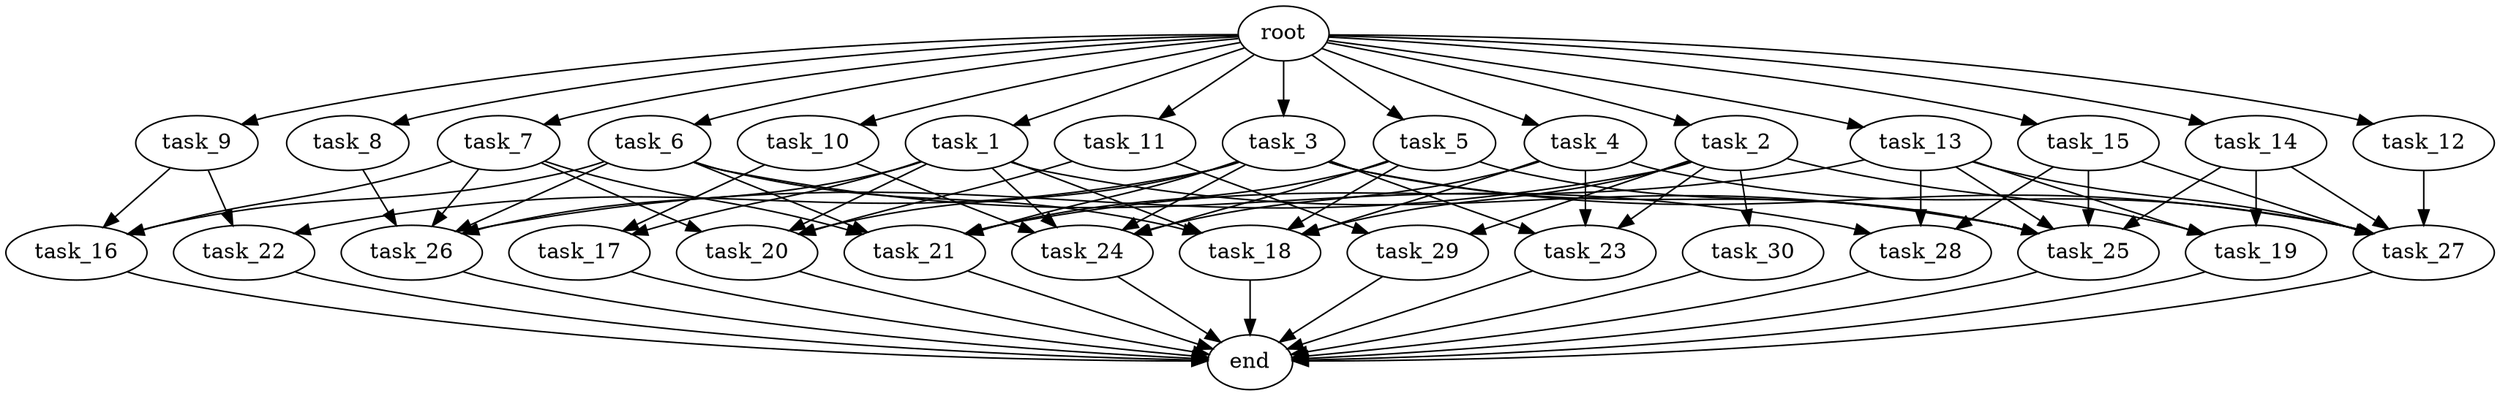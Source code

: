 digraph G {
  root [size="0.000000e+00"];
  task_1 [size="9.037992e+10"];
  task_2 [size="4.218871e+10"];
  task_3 [size="3.938057e+10"];
  task_4 [size="7.443353e+10"];
  task_5 [size="3.473697e+10"];
  task_6 [size="7.881575e+10"];
  task_7 [size="8.522478e+10"];
  task_8 [size="5.733876e+10"];
  task_9 [size="5.228131e+10"];
  task_10 [size="9.402030e+10"];
  task_11 [size="8.131794e+10"];
  task_12 [size="6.281555e+10"];
  task_13 [size="7.776530e+10"];
  task_14 [size="6.691015e+10"];
  task_15 [size="2.573801e+09"];
  task_16 [size="5.669733e+10"];
  task_17 [size="2.424201e+09"];
  task_18 [size="9.459552e+10"];
  task_19 [size="9.889432e+09"];
  task_20 [size="9.206776e+10"];
  task_21 [size="8.019151e+10"];
  task_22 [size="7.290845e+10"];
  task_23 [size="8.494451e+10"];
  task_24 [size="2.535889e+10"];
  task_25 [size="8.183866e+10"];
  task_26 [size="3.441153e+10"];
  task_27 [size="9.735822e+10"];
  task_28 [size="2.487762e+10"];
  task_29 [size="4.460624e+10"];
  task_30 [size="4.789433e+09"];
  end [size="0.000000e+00"];

  root -> task_1 [size="1.000000e-12"];
  root -> task_2 [size="1.000000e-12"];
  root -> task_3 [size="1.000000e-12"];
  root -> task_4 [size="1.000000e-12"];
  root -> task_5 [size="1.000000e-12"];
  root -> task_6 [size="1.000000e-12"];
  root -> task_7 [size="1.000000e-12"];
  root -> task_8 [size="1.000000e-12"];
  root -> task_9 [size="1.000000e-12"];
  root -> task_10 [size="1.000000e-12"];
  root -> task_11 [size="1.000000e-12"];
  root -> task_12 [size="1.000000e-12"];
  root -> task_13 [size="1.000000e-12"];
  root -> task_14 [size="1.000000e-12"];
  root -> task_15 [size="1.000000e-12"];
  task_1 -> task_17 [size="1.212100e+07"];
  task_1 -> task_18 [size="1.891910e+08"];
  task_1 -> task_20 [size="2.301694e+08"];
  task_1 -> task_24 [size="5.071777e+07"];
  task_1 -> task_25 [size="1.363978e+08"];
  task_1 -> task_26 [size="6.882306e+07"];
  task_2 -> task_18 [size="1.891910e+08"];
  task_2 -> task_19 [size="3.296477e+07"];
  task_2 -> task_23 [size="2.831484e+08"];
  task_2 -> task_26 [size="6.882306e+07"];
  task_2 -> task_29 [size="2.230312e+08"];
  task_2 -> task_30 [size="4.789433e+07"];
  task_3 -> task_20 [size="2.301694e+08"];
  task_3 -> task_21 [size="1.603830e+08"];
  task_3 -> task_22 [size="3.645422e+08"];
  task_3 -> task_23 [size="2.831484e+08"];
  task_3 -> task_24 [size="5.071777e+07"];
  task_3 -> task_25 [size="1.363978e+08"];
  task_3 -> task_27 [size="1.622637e+08"];
  task_4 -> task_18 [size="1.891910e+08"];
  task_4 -> task_23 [size="2.831484e+08"];
  task_4 -> task_24 [size="5.071777e+07"];
  task_4 -> task_27 [size="1.622637e+08"];
  task_5 -> task_18 [size="1.891910e+08"];
  task_5 -> task_21 [size="1.603830e+08"];
  task_5 -> task_24 [size="5.071777e+07"];
  task_5 -> task_25 [size="1.363978e+08"];
  task_6 -> task_16 [size="1.889911e+08"];
  task_6 -> task_18 [size="1.891910e+08"];
  task_6 -> task_21 [size="1.603830e+08"];
  task_6 -> task_26 [size="6.882306e+07"];
  task_6 -> task_28 [size="8.292540e+07"];
  task_7 -> task_16 [size="1.889911e+08"];
  task_7 -> task_20 [size="2.301694e+08"];
  task_7 -> task_21 [size="1.603830e+08"];
  task_7 -> task_26 [size="6.882306e+07"];
  task_8 -> task_26 [size="6.882306e+07"];
  task_9 -> task_16 [size="1.889911e+08"];
  task_9 -> task_22 [size="3.645422e+08"];
  task_10 -> task_17 [size="1.212100e+07"];
  task_10 -> task_24 [size="5.071777e+07"];
  task_11 -> task_20 [size="2.301694e+08"];
  task_11 -> task_29 [size="2.230312e+08"];
  task_12 -> task_27 [size="1.622637e+08"];
  task_13 -> task_19 [size="3.296477e+07"];
  task_13 -> task_21 [size="1.603830e+08"];
  task_13 -> task_25 [size="1.363978e+08"];
  task_13 -> task_27 [size="1.622637e+08"];
  task_13 -> task_28 [size="8.292540e+07"];
  task_14 -> task_19 [size="3.296477e+07"];
  task_14 -> task_25 [size="1.363978e+08"];
  task_14 -> task_27 [size="1.622637e+08"];
  task_15 -> task_25 [size="1.363978e+08"];
  task_15 -> task_27 [size="1.622637e+08"];
  task_15 -> task_28 [size="8.292540e+07"];
  task_16 -> end [size="1.000000e-12"];
  task_17 -> end [size="1.000000e-12"];
  task_18 -> end [size="1.000000e-12"];
  task_19 -> end [size="1.000000e-12"];
  task_20 -> end [size="1.000000e-12"];
  task_21 -> end [size="1.000000e-12"];
  task_22 -> end [size="1.000000e-12"];
  task_23 -> end [size="1.000000e-12"];
  task_24 -> end [size="1.000000e-12"];
  task_25 -> end [size="1.000000e-12"];
  task_26 -> end [size="1.000000e-12"];
  task_27 -> end [size="1.000000e-12"];
  task_28 -> end [size="1.000000e-12"];
  task_29 -> end [size="1.000000e-12"];
  task_30 -> end [size="1.000000e-12"];
}
